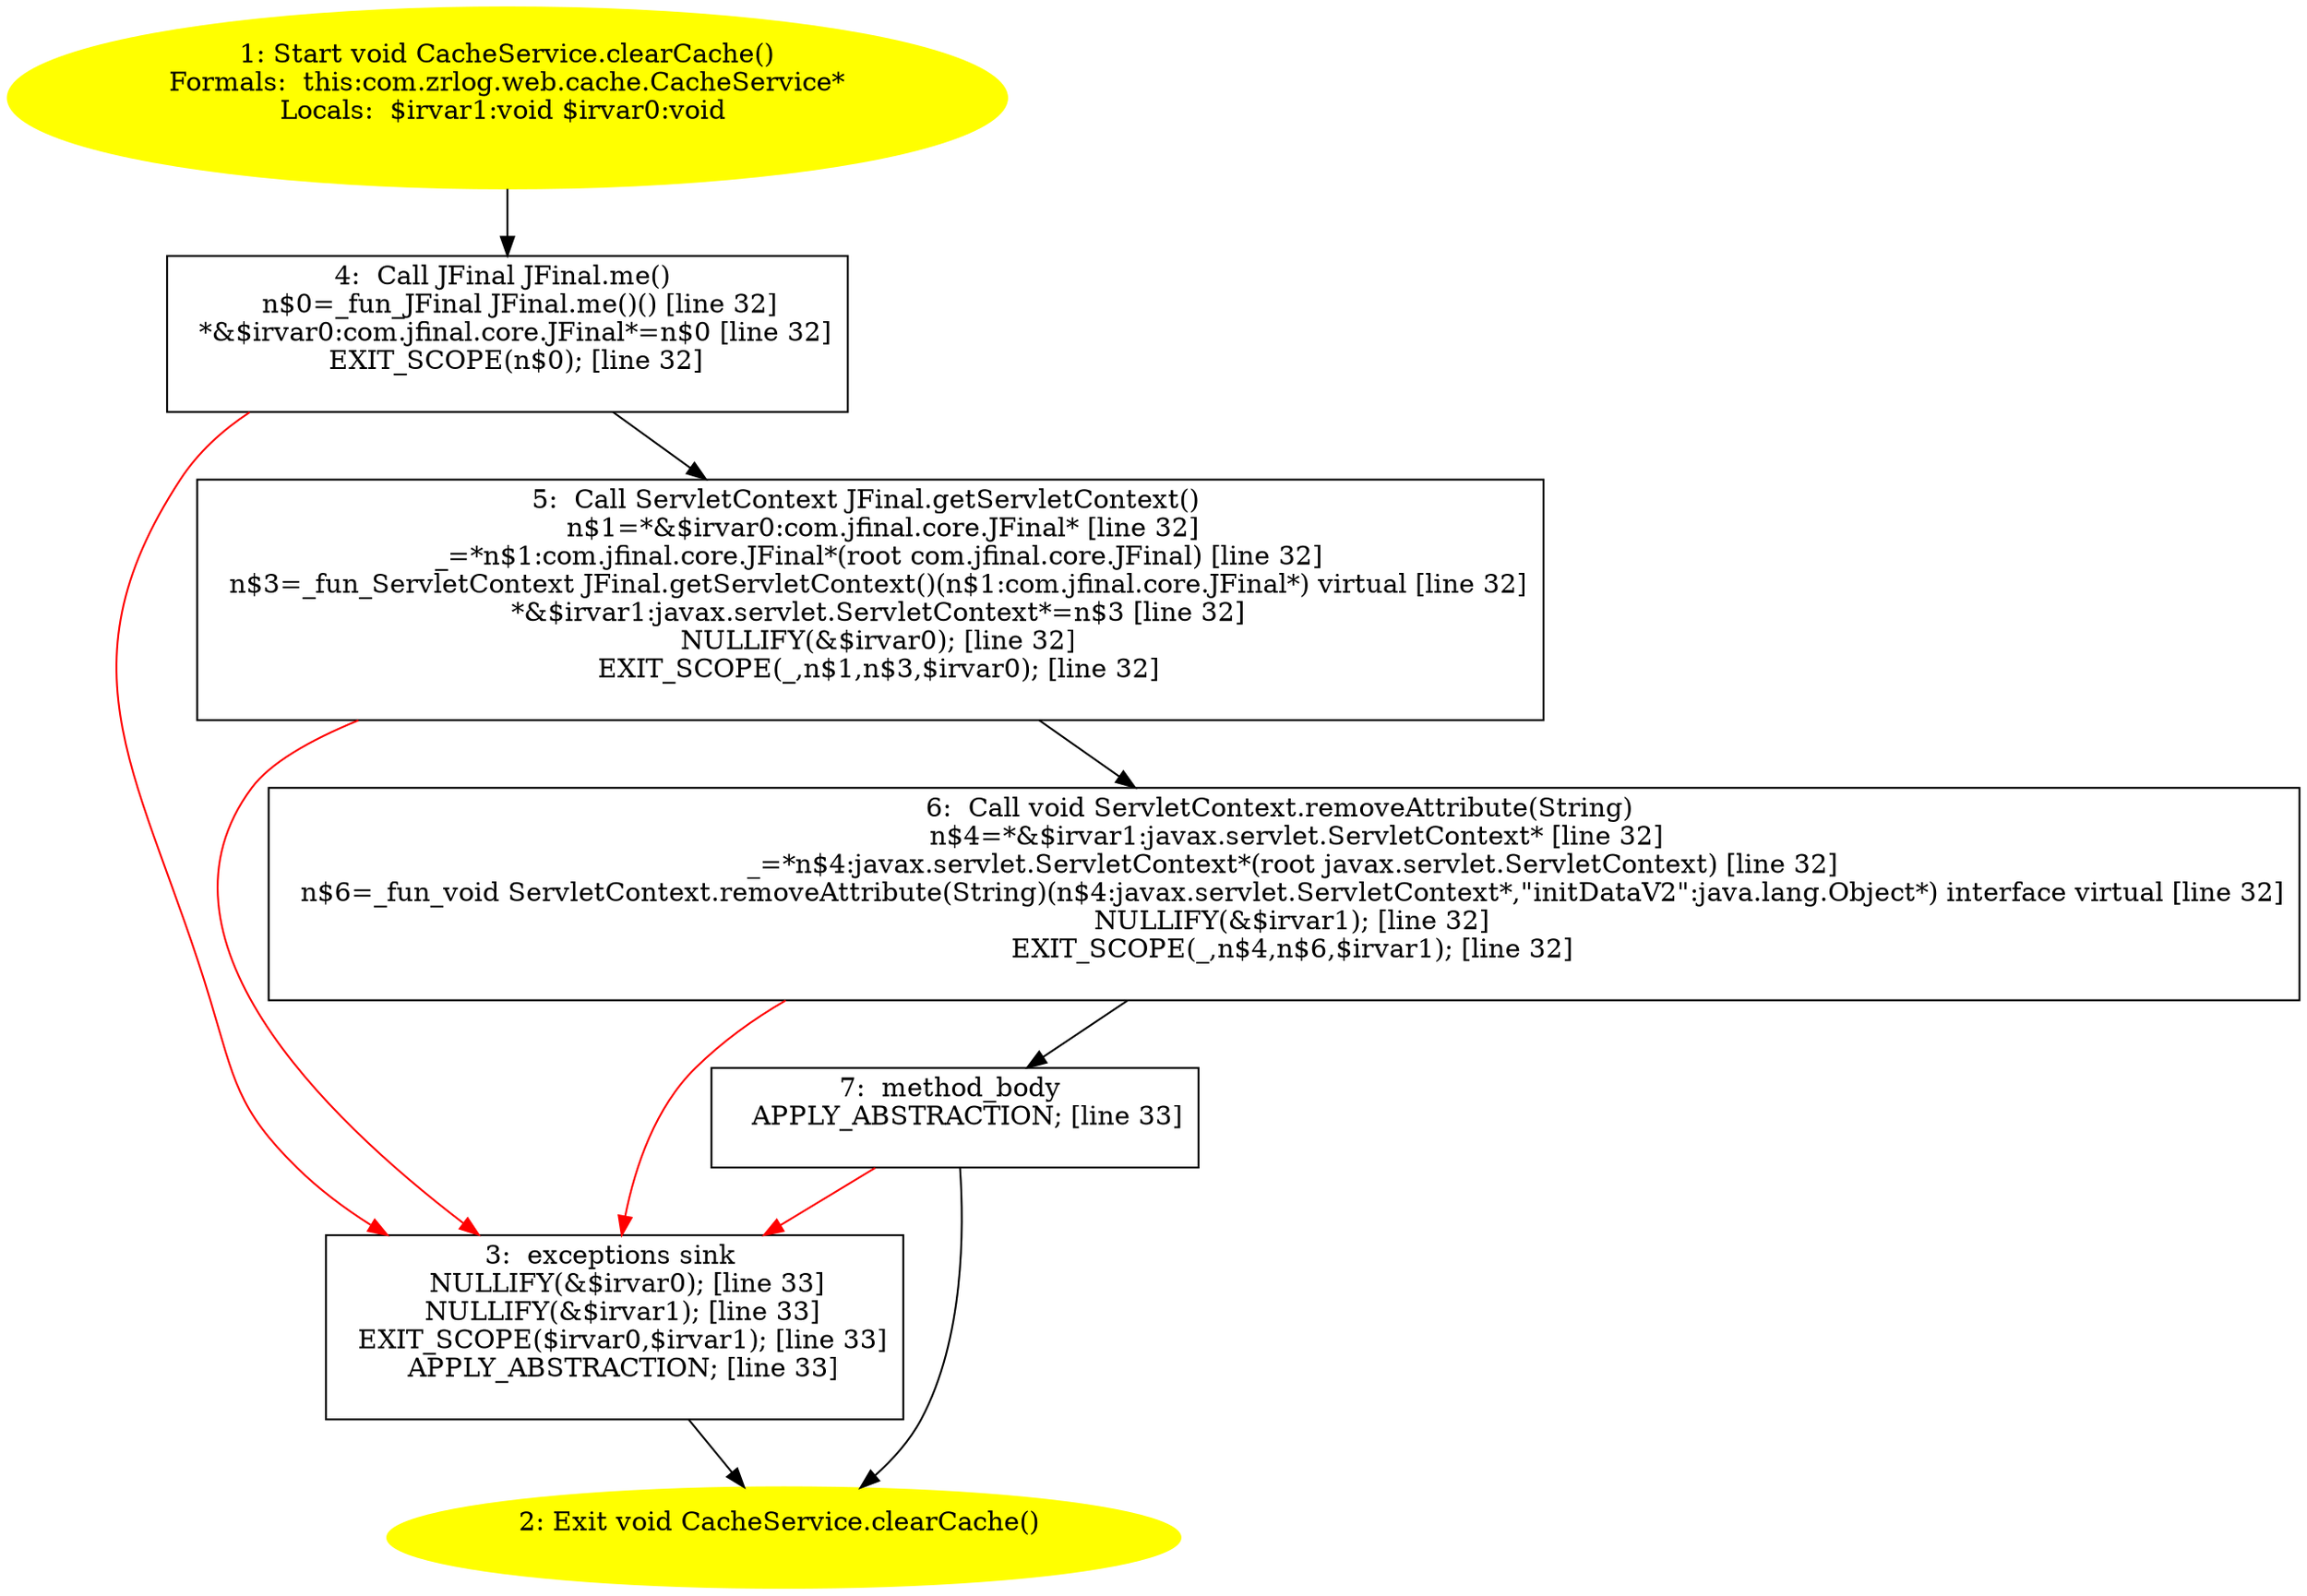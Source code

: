 /* @generated */
digraph cfg {
"com.zrlog.web.cache.CacheService.clearCache():void.b08b88392ab6f7547c390067438b9227_1" [label="1: Start void CacheService.clearCache()\nFormals:  this:com.zrlog.web.cache.CacheService*\nLocals:  $irvar1:void $irvar0:void \n  " color=yellow style=filled]
	

	 "com.zrlog.web.cache.CacheService.clearCache():void.b08b88392ab6f7547c390067438b9227_1" -> "com.zrlog.web.cache.CacheService.clearCache():void.b08b88392ab6f7547c390067438b9227_4" ;
"com.zrlog.web.cache.CacheService.clearCache():void.b08b88392ab6f7547c390067438b9227_2" [label="2: Exit void CacheService.clearCache() \n  " color=yellow style=filled]
	

"com.zrlog.web.cache.CacheService.clearCache():void.b08b88392ab6f7547c390067438b9227_3" [label="3:  exceptions sink \n   NULLIFY(&$irvar0); [line 33]\n  NULLIFY(&$irvar1); [line 33]\n  EXIT_SCOPE($irvar0,$irvar1); [line 33]\n  APPLY_ABSTRACTION; [line 33]\n " shape="box"]
	

	 "com.zrlog.web.cache.CacheService.clearCache():void.b08b88392ab6f7547c390067438b9227_3" -> "com.zrlog.web.cache.CacheService.clearCache():void.b08b88392ab6f7547c390067438b9227_2" ;
"com.zrlog.web.cache.CacheService.clearCache():void.b08b88392ab6f7547c390067438b9227_4" [label="4:  Call JFinal JFinal.me() \n   n$0=_fun_JFinal JFinal.me()() [line 32]\n  *&$irvar0:com.jfinal.core.JFinal*=n$0 [line 32]\n  EXIT_SCOPE(n$0); [line 32]\n " shape="box"]
	

	 "com.zrlog.web.cache.CacheService.clearCache():void.b08b88392ab6f7547c390067438b9227_4" -> "com.zrlog.web.cache.CacheService.clearCache():void.b08b88392ab6f7547c390067438b9227_5" ;
	 "com.zrlog.web.cache.CacheService.clearCache():void.b08b88392ab6f7547c390067438b9227_4" -> "com.zrlog.web.cache.CacheService.clearCache():void.b08b88392ab6f7547c390067438b9227_3" [color="red" ];
"com.zrlog.web.cache.CacheService.clearCache():void.b08b88392ab6f7547c390067438b9227_5" [label="5:  Call ServletContext JFinal.getServletContext() \n   n$1=*&$irvar0:com.jfinal.core.JFinal* [line 32]\n  _=*n$1:com.jfinal.core.JFinal*(root com.jfinal.core.JFinal) [line 32]\n  n$3=_fun_ServletContext JFinal.getServletContext()(n$1:com.jfinal.core.JFinal*) virtual [line 32]\n  *&$irvar1:javax.servlet.ServletContext*=n$3 [line 32]\n  NULLIFY(&$irvar0); [line 32]\n  EXIT_SCOPE(_,n$1,n$3,$irvar0); [line 32]\n " shape="box"]
	

	 "com.zrlog.web.cache.CacheService.clearCache():void.b08b88392ab6f7547c390067438b9227_5" -> "com.zrlog.web.cache.CacheService.clearCache():void.b08b88392ab6f7547c390067438b9227_6" ;
	 "com.zrlog.web.cache.CacheService.clearCache():void.b08b88392ab6f7547c390067438b9227_5" -> "com.zrlog.web.cache.CacheService.clearCache():void.b08b88392ab6f7547c390067438b9227_3" [color="red" ];
"com.zrlog.web.cache.CacheService.clearCache():void.b08b88392ab6f7547c390067438b9227_6" [label="6:  Call void ServletContext.removeAttribute(String) \n   n$4=*&$irvar1:javax.servlet.ServletContext* [line 32]\n  _=*n$4:javax.servlet.ServletContext*(root javax.servlet.ServletContext) [line 32]\n  n$6=_fun_void ServletContext.removeAttribute(String)(n$4:javax.servlet.ServletContext*,\"initDataV2\":java.lang.Object*) interface virtual [line 32]\n  NULLIFY(&$irvar1); [line 32]\n  EXIT_SCOPE(_,n$4,n$6,$irvar1); [line 32]\n " shape="box"]
	

	 "com.zrlog.web.cache.CacheService.clearCache():void.b08b88392ab6f7547c390067438b9227_6" -> "com.zrlog.web.cache.CacheService.clearCache():void.b08b88392ab6f7547c390067438b9227_7" ;
	 "com.zrlog.web.cache.CacheService.clearCache():void.b08b88392ab6f7547c390067438b9227_6" -> "com.zrlog.web.cache.CacheService.clearCache():void.b08b88392ab6f7547c390067438b9227_3" [color="red" ];
"com.zrlog.web.cache.CacheService.clearCache():void.b08b88392ab6f7547c390067438b9227_7" [label="7:  method_body \n   APPLY_ABSTRACTION; [line 33]\n " shape="box"]
	

	 "com.zrlog.web.cache.CacheService.clearCache():void.b08b88392ab6f7547c390067438b9227_7" -> "com.zrlog.web.cache.CacheService.clearCache():void.b08b88392ab6f7547c390067438b9227_2" ;
	 "com.zrlog.web.cache.CacheService.clearCache():void.b08b88392ab6f7547c390067438b9227_7" -> "com.zrlog.web.cache.CacheService.clearCache():void.b08b88392ab6f7547c390067438b9227_3" [color="red" ];
}
